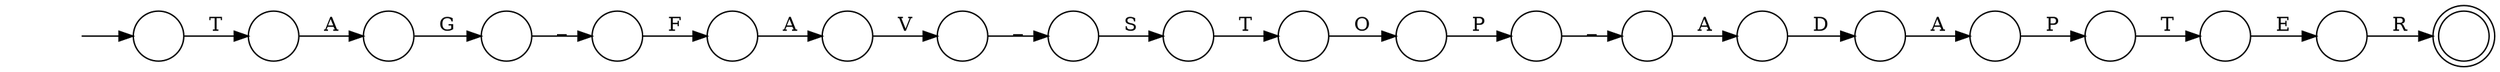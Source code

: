 digraph Automaton {
  rankdir = LR;
  0 [shape=circle,label=""];
  0 -> 11 [label="D"]
  1 [shape=circle,label=""];
  1 -> 5 [label="V"]
  2 [shape=circle,label=""];
  2 -> 7 [label="F"]
  3 [shape=circle,label=""];
  3 -> 14 [label="E"]
  4 [shape=doublecircle,label=""];
  5 [shape=circle,label=""];
  5 -> 19 [label="_"]
  6 [shape=circle,label=""];
  initial [shape=plaintext,label=""];
  initial -> 6
  6 -> 16 [label="T"]
  7 [shape=circle,label=""];
  7 -> 1 [label="A"]
  8 [shape=circle,label=""];
  8 -> 17 [label="T"]
  9 [shape=circle,label=""];
  9 -> 10 [label="G"]
  10 [shape=circle,label=""];
  10 -> 2 [label="_"]
  11 [shape=circle,label=""];
  11 -> 13 [label="A"]
  12 [shape=circle,label=""];
  12 -> 18 [label="_"]
  13 [shape=circle,label=""];
  13 -> 15 [label="P"]
  14 [shape=circle,label=""];
  14 -> 4 [label="R"]
  15 [shape=circle,label=""];
  15 -> 3 [label="T"]
  16 [shape=circle,label=""];
  16 -> 9 [label="A"]
  17 [shape=circle,label=""];
  17 -> 20 [label="O"]
  18 [shape=circle,label=""];
  18 -> 0 [label="A"]
  19 [shape=circle,label=""];
  19 -> 8 [label="S"]
  20 [shape=circle,label=""];
  20 -> 12 [label="P"]
}
